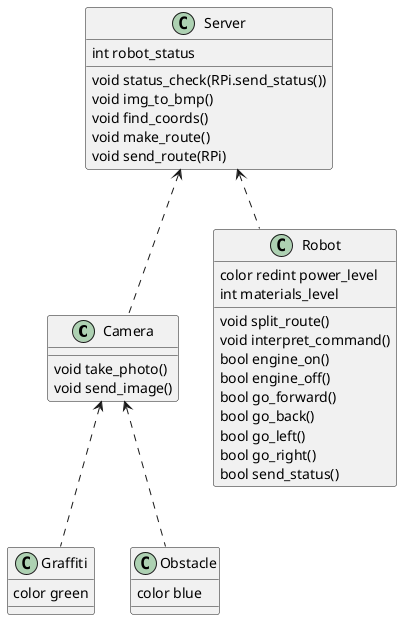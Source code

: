 @startuml conceptual_model
class Camera {
    void take_photo()
    void send_image()
}

class Server {
    int robot_status

    void status_check(RPi.send_status())
    void img_to_bmp()
    void find_coords()
    void make_route()
    void send_route(RPi)
}

class Robot {
    color redint power_level
    int materials_level

    void split_route()
    void interpret_command()
    bool engine_on()
    bool engine_off()
    bool go_forward()
    bool go_back()
    bool go_left()
    bool go_right()
    bool send_status()
}

class Graffiti {
    color green
}

class Obstacle {
    color blue
}

Server <.. Robot
Server <.. Camera
Camera <.. Graffiti
Camera <.. Obstacle
@enduml